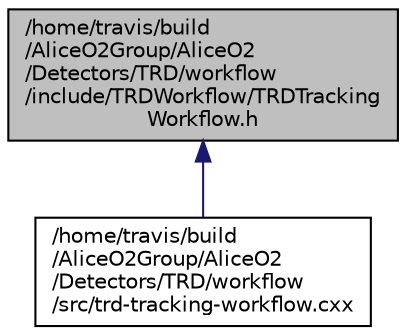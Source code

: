 digraph "/home/travis/build/AliceO2Group/AliceO2/Detectors/TRD/workflow/include/TRDWorkflow/TRDTrackingWorkflow.h"
{
 // INTERACTIVE_SVG=YES
  bgcolor="transparent";
  edge [fontname="Helvetica",fontsize="10",labelfontname="Helvetica",labelfontsize="10"];
  node [fontname="Helvetica",fontsize="10",shape=record];
  Node131 [label="/home/travis/build\l/AliceO2Group/AliceO2\l/Detectors/TRD/workflow\l/include/TRDWorkflow/TRDTracking\lWorkflow.h",height=0.2,width=0.4,color="black", fillcolor="grey75", style="filled", fontcolor="black"];
  Node131 -> Node132 [dir="back",color="midnightblue",fontsize="10",style="solid",fontname="Helvetica"];
  Node132 [label="/home/travis/build\l/AliceO2Group/AliceO2\l/Detectors/TRD/workflow\l/src/trd-tracking-workflow.cxx",height=0.2,width=0.4,color="black",URL="$d4/ddf/trd-tracking-workflow_8cxx.html"];
}
